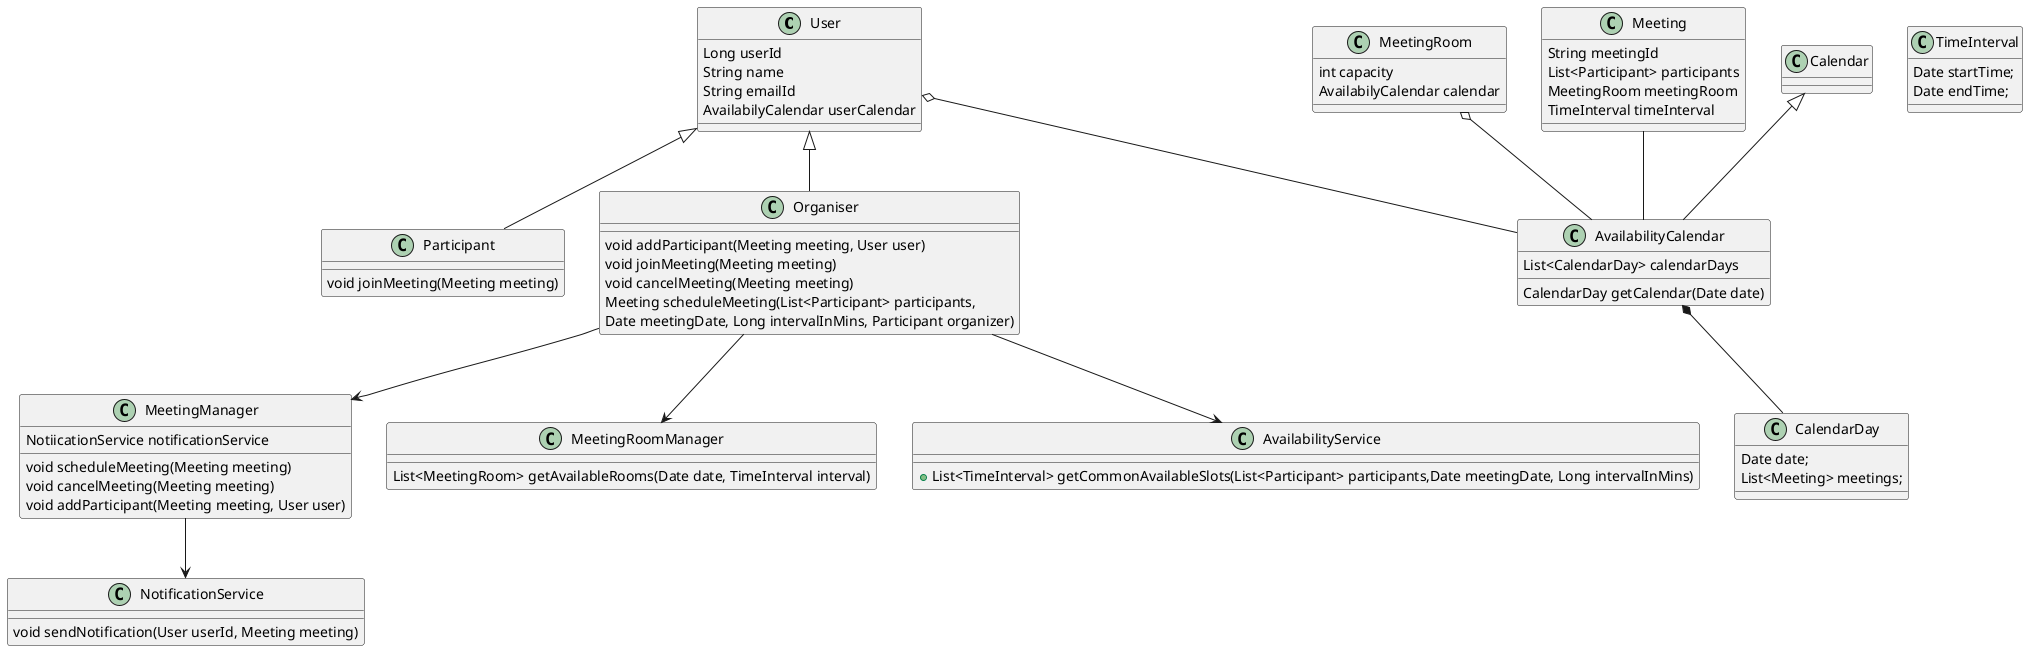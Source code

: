 @startuml
'https://plantuml.com/class-diagram

class User {
    Long userId
    String name
    String emailId
    AvailabilyCalendar userCalendar

}
class Participant extends User{
   void joinMeeting(Meeting meeting)
}
User o-- AvailabilityCalendar
MeetingRoom o-- AvailabilityCalendar

class MeetingRoom {
    int capacity
    AvailabilyCalendar calendar
}

class Organiser extends User {
    void addParticipant(Meeting meeting, User user)
    void joinMeeting(Meeting meeting)
    void cancelMeeting(Meeting meeting)
    Meeting scheduleMeeting(List<Participant> participants,
    Date meetingDate, Long intervalInMins, Participant organizer)
}

class Meeting {
    String meetingId
    List<Participant> participants
    MeetingRoom meetingRoom
    TimeInterval timeInterval
}

Meeting -- AvailabilityCalendar

class Calendar {
}

class AvailabilityCalendar extends Calendar {
    List<CalendarDay> calendarDays
    CalendarDay getCalendar(Date date)
}

class CalendarDay {
    Date date;
    List<Meeting> meetings;
}
AvailabilityCalendar *-- CalendarDay

class MeetingManager {
    NotiicationService notificationService

    void scheduleMeeting(Meeting meeting)
    void cancelMeeting(Meeting meeting)
    void addParticipant(Meeting meeting, User user)
}

MeetingManager --> NotificationService

class NotificationService {
    void sendNotification(User userId, Meeting meeting)
}

class MeetingRoomManager {
   List<MeetingRoom> getAvailableRooms(Date date, TimeInterval interval)
}

Organiser --> MeetingRoomManager
Organiser --> AvailabilityService
Organiser --> MeetingManager

class AvailabilityService {
    + List<TimeInterval> getCommonAvailableSlots(List<Participant> participants,Date meetingDate, Long intervalInMins)
    /' List<TimeInterval> getCommonAvailableSlots(List<List<TimeInterval>> availableSlots); '/
}

class TimeInterval {
    Date startTime;
    Date endTime;
}

@enduml